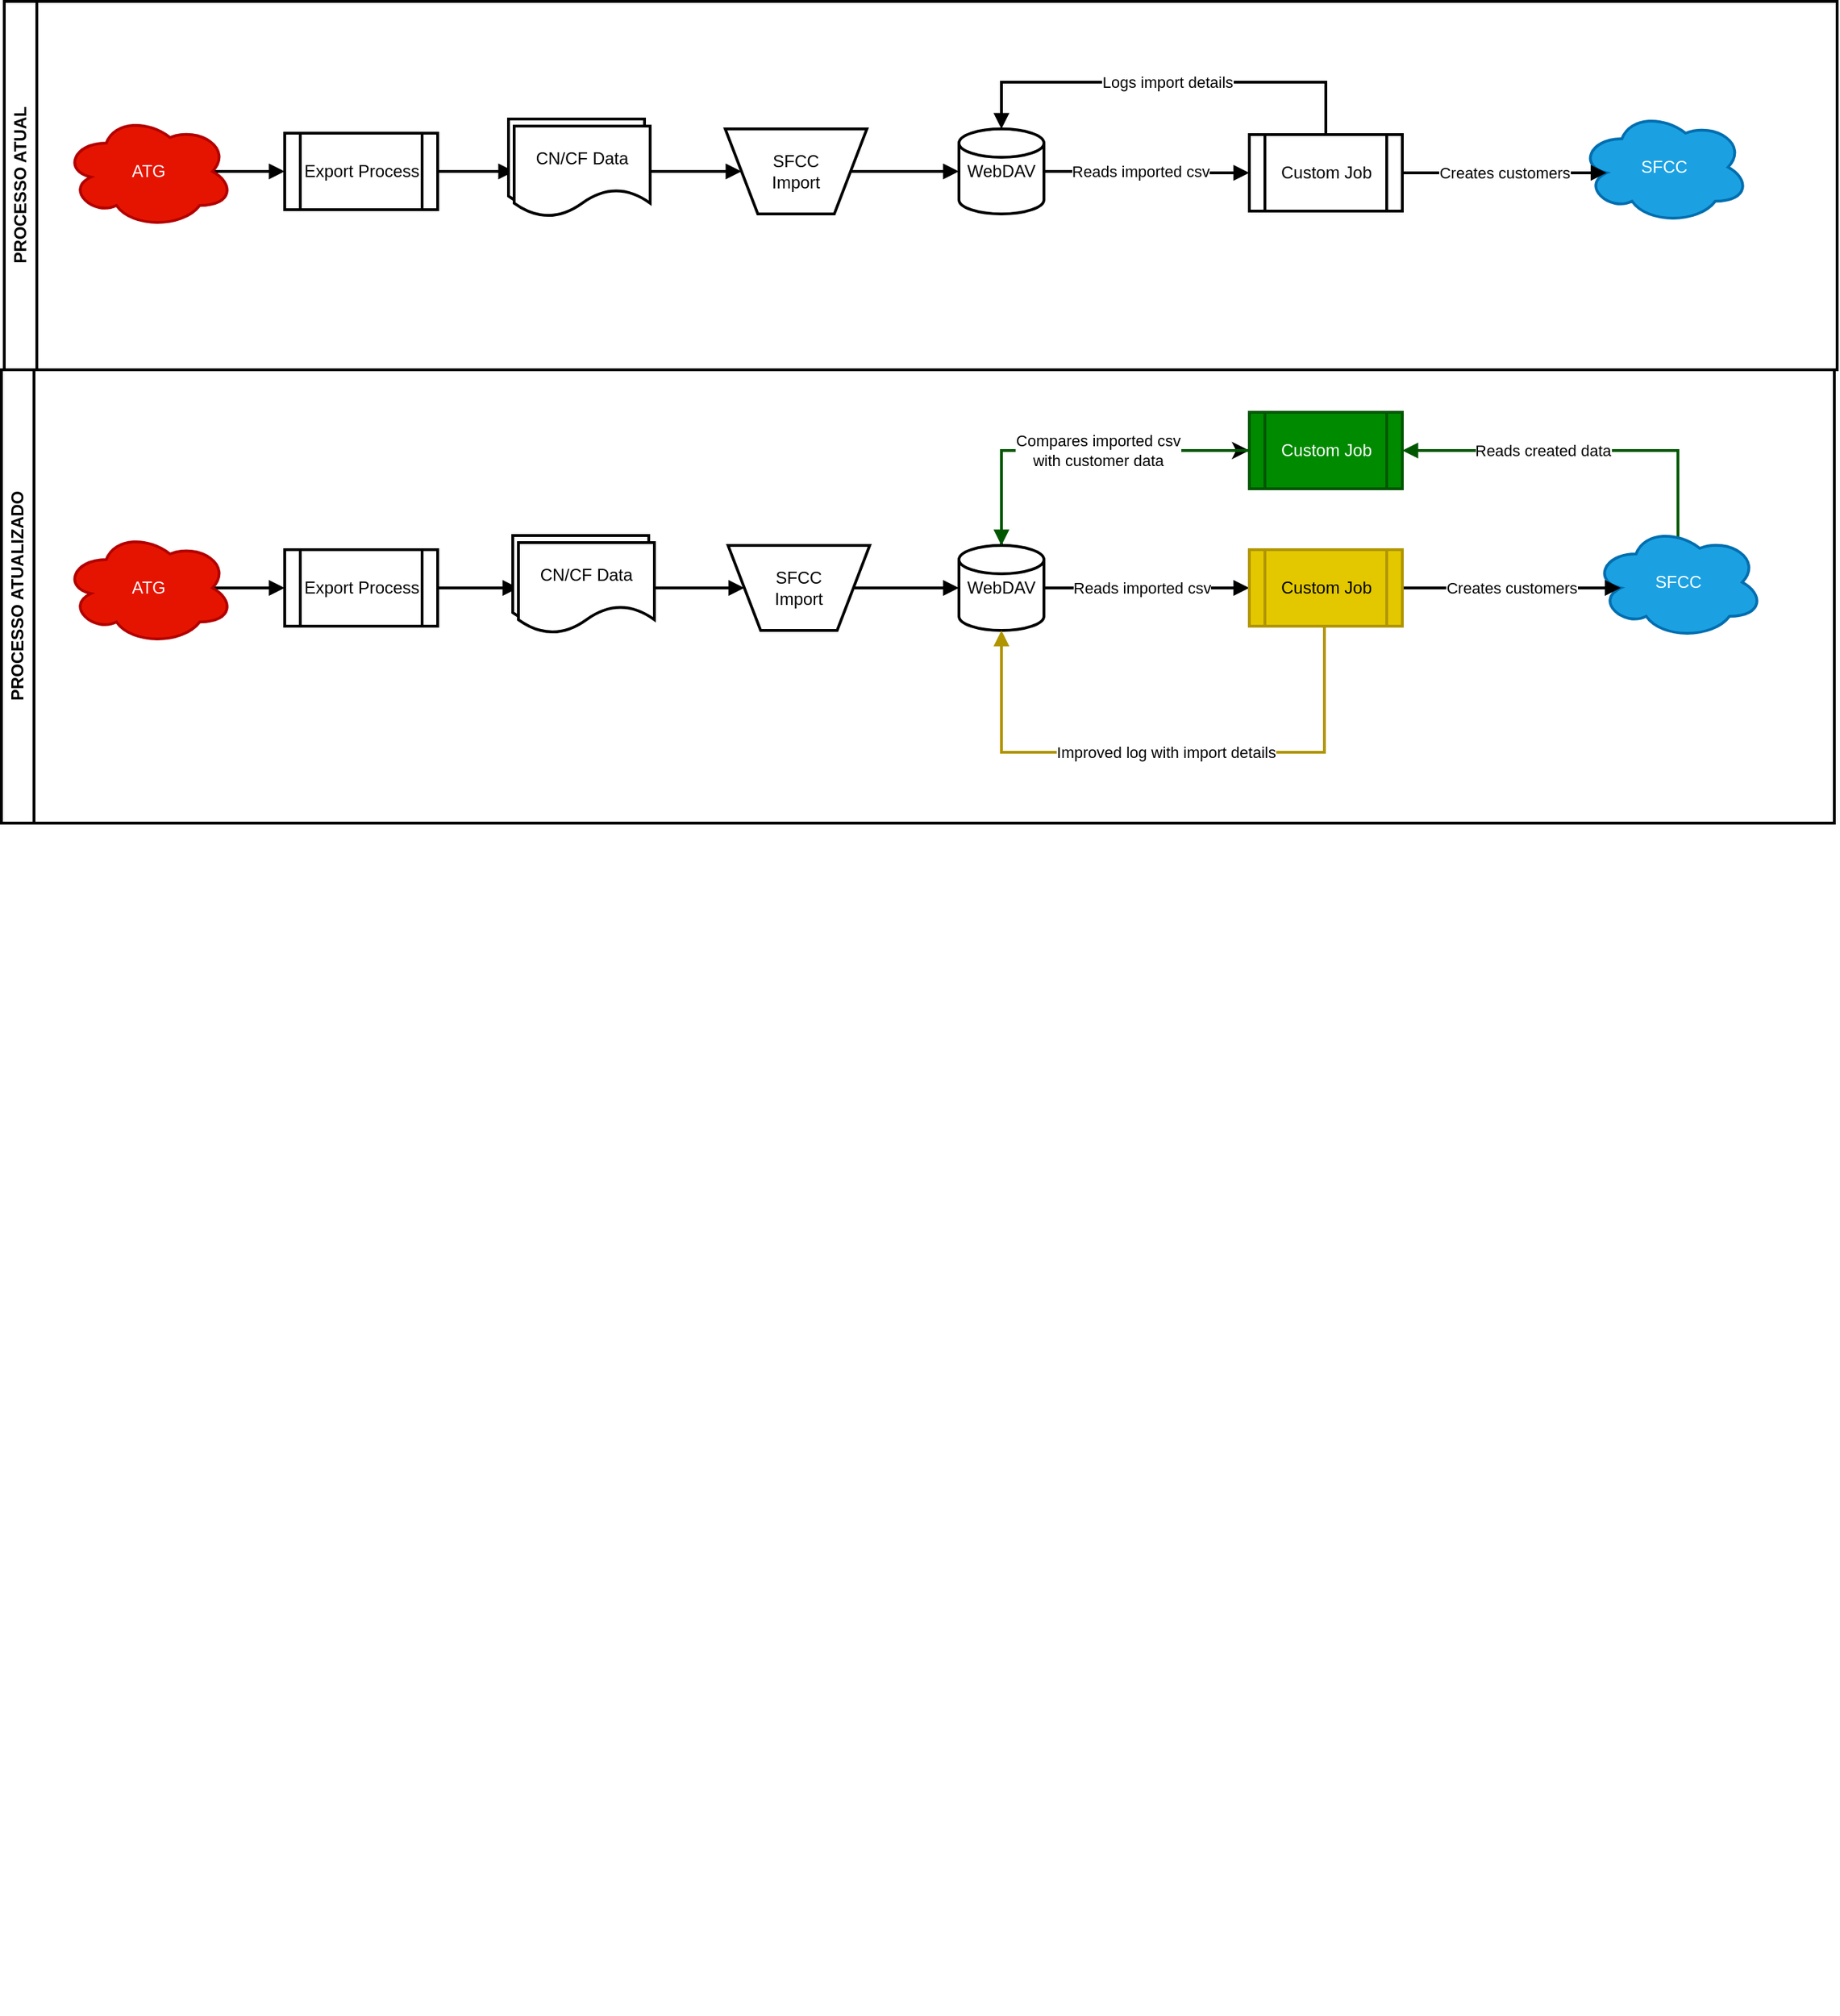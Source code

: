 <mxfile version="20.5.3" type="github">
  <diagram id="kgpKYQtTHZ0yAKxKKP6v" name="Page-1">
    <mxGraphModel dx="988" dy="1681" grid="1" gridSize="10" guides="1" tooltips="1" connect="1" arrows="1" fold="1" page="1" pageScale="1" pageWidth="850" pageHeight="1100" math="0" shadow="0">
      <root>
        <mxCell id="0" />
        <mxCell id="1" parent="0" />
        <mxCell id="ZnEC9HoCun2v_Y0EpvD7-39" style="edgeStyle=orthogonalEdgeStyle;rounded=0;orthogonalLoop=1;jettySize=auto;html=1;entryX=0;entryY=0.5;entryDx=0;entryDy=0;exitX=0.875;exitY=0.5;exitDx=0;exitDy=0;exitPerimeter=0;strokeWidth=2;endArrow=block;endFill=1;" edge="1" parent="1" source="ZnEC9HoCun2v_Y0EpvD7-30" target="ZnEC9HoCun2v_Y0EpvD7-31">
          <mxGeometry relative="1" as="geometry" />
        </mxCell>
        <mxCell id="ZnEC9HoCun2v_Y0EpvD7-30" value="ATG" style="ellipse;shape=cloud;whiteSpace=wrap;html=1;fillColor=#e51400;fontColor=#ffffff;strokeColor=#B20000;strokeWidth=2;" vertex="1" parent="1">
          <mxGeometry x="260" y="60" width="120" height="80" as="geometry" />
        </mxCell>
        <mxCell id="ZnEC9HoCun2v_Y0EpvD7-40" style="edgeStyle=orthogonalEdgeStyle;rounded=0;orthogonalLoop=1;jettySize=auto;html=1;entryX=0;entryY=0.5;entryDx=0;entryDy=0;strokeWidth=2;endArrow=block;endFill=1;" edge="1" parent="1" source="ZnEC9HoCun2v_Y0EpvD7-31" target="ZnEC9HoCun2v_Y0EpvD7-32">
          <mxGeometry relative="1" as="geometry" />
        </mxCell>
        <mxCell id="ZnEC9HoCun2v_Y0EpvD7-31" value="Export Process" style="shape=process;whiteSpace=wrap;html=1;backgroundOutline=1;strokeWidth=2;" vertex="1" parent="1">
          <mxGeometry x="416" y="73" width="108" height="54" as="geometry" />
        </mxCell>
        <mxCell id="ZnEC9HoCun2v_Y0EpvD7-112" style="edgeStyle=orthogonalEdgeStyle;rounded=0;orthogonalLoop=1;jettySize=auto;html=1;entryX=0;entryY=0.5;entryDx=0;entryDy=0;strokeWidth=2;endArrow=block;endFill=1;" edge="1" parent="1" source="ZnEC9HoCun2v_Y0EpvD7-32" target="ZnEC9HoCun2v_Y0EpvD7-108">
          <mxGeometry relative="1" as="geometry" />
        </mxCell>
        <mxCell id="ZnEC9HoCun2v_Y0EpvD7-34" value="SFCC" style="ellipse;shape=cloud;whiteSpace=wrap;html=1;fillColor=#1ba1e2;fontColor=#ffffff;strokeColor=#006EAF;strokeWidth=2;" vertex="1" parent="1">
          <mxGeometry x="1330" y="57" width="120" height="80" as="geometry" />
        </mxCell>
        <mxCell id="ZnEC9HoCun2v_Y0EpvD7-43" style="edgeStyle=orthogonalEdgeStyle;rounded=0;orthogonalLoop=1;jettySize=auto;html=1;entryX=0;entryY=0.5;entryDx=0;entryDy=0;strokeWidth=2;endArrow=block;endFill=1;" edge="1" parent="1" source="ZnEC9HoCun2v_Y0EpvD7-35" target="ZnEC9HoCun2v_Y0EpvD7-36">
          <mxGeometry relative="1" as="geometry" />
        </mxCell>
        <mxCell id="ZnEC9HoCun2v_Y0EpvD7-65" value="Reads imported csv" style="edgeLabel;html=1;align=center;verticalAlign=middle;resizable=0;points=[];" vertex="1" connectable="0" parent="ZnEC9HoCun2v_Y0EpvD7-43">
          <mxGeometry x="-0.228" relative="1" as="geometry">
            <mxPoint x="11" as="offset" />
          </mxGeometry>
        </mxCell>
        <mxCell id="ZnEC9HoCun2v_Y0EpvD7-35" value="WebDAV" style="strokeWidth=2;html=1;shape=mxgraph.flowchart.database;whiteSpace=wrap;" vertex="1" parent="1">
          <mxGeometry x="892" y="70" width="60" height="60" as="geometry" />
        </mxCell>
        <mxCell id="ZnEC9HoCun2v_Y0EpvD7-44" value="Creates customers" style="edgeStyle=orthogonalEdgeStyle;rounded=0;orthogonalLoop=1;jettySize=auto;html=1;entryX=0.16;entryY=0.55;entryDx=0;entryDy=0;entryPerimeter=0;strokeWidth=2;endArrow=block;endFill=1;" edge="1" parent="1" source="ZnEC9HoCun2v_Y0EpvD7-36" target="ZnEC9HoCun2v_Y0EpvD7-34">
          <mxGeometry relative="1" as="geometry" />
        </mxCell>
        <mxCell id="ZnEC9HoCun2v_Y0EpvD7-64" value="Logs import details" style="edgeStyle=orthogonalEdgeStyle;rounded=0;orthogonalLoop=1;jettySize=auto;html=1;entryX=0.5;entryY=0;entryDx=0;entryDy=0;entryPerimeter=0;strokeWidth=2;exitX=0.5;exitY=0;exitDx=0;exitDy=0;endArrow=block;endFill=1;" edge="1" parent="1" source="ZnEC9HoCun2v_Y0EpvD7-36" target="ZnEC9HoCun2v_Y0EpvD7-35">
          <mxGeometry relative="1" as="geometry">
            <Array as="points">
              <mxPoint x="1151" y="37" />
              <mxPoint x="922" y="37" />
            </Array>
          </mxGeometry>
        </mxCell>
        <mxCell id="ZnEC9HoCun2v_Y0EpvD7-36" value="Custom Job" style="shape=process;whiteSpace=wrap;html=1;backgroundOutline=1;strokeWidth=2;" vertex="1" parent="1">
          <mxGeometry x="1097" y="74" width="108" height="54" as="geometry" />
        </mxCell>
        <mxCell id="ZnEC9HoCun2v_Y0EpvD7-46" style="edgeStyle=orthogonalEdgeStyle;rounded=0;orthogonalLoop=1;jettySize=auto;html=1;entryX=0;entryY=0.5;entryDx=0;entryDy=0;exitX=0.875;exitY=0.5;exitDx=0;exitDy=0;exitPerimeter=0;strokeWidth=2;endArrow=block;endFill=1;" edge="1" parent="1" source="ZnEC9HoCun2v_Y0EpvD7-47" target="ZnEC9HoCun2v_Y0EpvD7-49">
          <mxGeometry relative="1" as="geometry" />
        </mxCell>
        <mxCell id="ZnEC9HoCun2v_Y0EpvD7-47" value="ATG" style="ellipse;shape=cloud;whiteSpace=wrap;html=1;fillColor=#e51400;fontColor=#ffffff;strokeColor=#B20000;strokeWidth=2;" vertex="1" parent="1">
          <mxGeometry x="260" y="354" width="120" height="80" as="geometry" />
        </mxCell>
        <mxCell id="ZnEC9HoCun2v_Y0EpvD7-48" style="edgeStyle=orthogonalEdgeStyle;rounded=0;orthogonalLoop=1;jettySize=auto;html=1;entryX=0;entryY=0.5;entryDx=0;entryDy=0;strokeWidth=2;endArrow=block;endFill=1;" edge="1" parent="1" source="ZnEC9HoCun2v_Y0EpvD7-49" target="ZnEC9HoCun2v_Y0EpvD7-51">
          <mxGeometry relative="1" as="geometry" />
        </mxCell>
        <mxCell id="ZnEC9HoCun2v_Y0EpvD7-49" value="Export Process" style="shape=process;whiteSpace=wrap;html=1;backgroundOutline=1;strokeWidth=2;" vertex="1" parent="1">
          <mxGeometry x="416" y="367" width="108" height="54" as="geometry" />
        </mxCell>
        <mxCell id="ZnEC9HoCun2v_Y0EpvD7-50" style="edgeStyle=orthogonalEdgeStyle;rounded=0;orthogonalLoop=1;jettySize=auto;html=1;entryX=0;entryY=0.5;entryDx=0;entryDy=0;strokeWidth=2;endArrow=block;endFill=1;" edge="1" parent="1" source="ZnEC9HoCun2v_Y0EpvD7-51" target="ZnEC9HoCun2v_Y0EpvD7-109">
          <mxGeometry relative="1" as="geometry">
            <mxPoint x="727" y="395" as="targetPoint" />
          </mxGeometry>
        </mxCell>
        <mxCell id="ZnEC9HoCun2v_Y0EpvD7-61" value="Reads created data" style="edgeStyle=orthogonalEdgeStyle;rounded=0;orthogonalLoop=1;jettySize=auto;html=1;entryX=1;entryY=0.5;entryDx=0;entryDy=0;strokeWidth=2;exitX=0.497;exitY=0.14;exitDx=0;exitDy=0;exitPerimeter=0;fillColor=#008a00;strokeColor=#005700;endArrow=block;endFill=1;" edge="1" parent="1" source="ZnEC9HoCun2v_Y0EpvD7-54" target="ZnEC9HoCun2v_Y0EpvD7-60">
          <mxGeometry x="0.231" relative="1" as="geometry">
            <Array as="points">
              <mxPoint x="1400" y="297" />
            </Array>
            <mxPoint as="offset" />
          </mxGeometry>
        </mxCell>
        <mxCell id="ZnEC9HoCun2v_Y0EpvD7-54" value="SFCC" style="ellipse;shape=cloud;whiteSpace=wrap;html=1;fillColor=#1ba1e2;fontColor=#ffffff;strokeColor=#006EAF;strokeWidth=2;" vertex="1" parent="1">
          <mxGeometry x="1340" y="350" width="120" height="80" as="geometry" />
        </mxCell>
        <mxCell id="ZnEC9HoCun2v_Y0EpvD7-55" value="Reads imported csv" style="edgeStyle=orthogonalEdgeStyle;rounded=0;orthogonalLoop=1;jettySize=auto;html=1;entryX=0;entryY=0.5;entryDx=0;entryDy=0;strokeWidth=2;endArrow=block;endFill=1;" edge="1" parent="1" source="ZnEC9HoCun2v_Y0EpvD7-56" target="ZnEC9HoCun2v_Y0EpvD7-58">
          <mxGeometry x="-0.049" relative="1" as="geometry">
            <mxPoint as="offset" />
          </mxGeometry>
        </mxCell>
        <mxCell id="ZnEC9HoCun2v_Y0EpvD7-63" style="edgeStyle=orthogonalEdgeStyle;rounded=0;orthogonalLoop=1;jettySize=auto;html=1;entryX=0;entryY=0.5;entryDx=0;entryDy=0;strokeWidth=2;" edge="1" parent="1" source="ZnEC9HoCun2v_Y0EpvD7-56" target="ZnEC9HoCun2v_Y0EpvD7-60">
          <mxGeometry relative="1" as="geometry">
            <Array as="points">
              <mxPoint x="922" y="297" />
            </Array>
          </mxGeometry>
        </mxCell>
        <mxCell id="ZnEC9HoCun2v_Y0EpvD7-56" value="WebDAV" style="strokeWidth=2;html=1;shape=mxgraph.flowchart.database;whiteSpace=wrap;" vertex="1" parent="1">
          <mxGeometry x="892" y="364" width="60" height="60" as="geometry" />
        </mxCell>
        <mxCell id="ZnEC9HoCun2v_Y0EpvD7-57" value="Creates customers" style="edgeStyle=orthogonalEdgeStyle;rounded=0;orthogonalLoop=1;jettySize=auto;html=1;entryX=0.16;entryY=0.55;entryDx=0;entryDy=0;entryPerimeter=0;strokeWidth=2;endArrow=block;endFill=1;" edge="1" parent="1" source="ZnEC9HoCun2v_Y0EpvD7-58" target="ZnEC9HoCun2v_Y0EpvD7-54">
          <mxGeometry relative="1" as="geometry" />
        </mxCell>
        <mxCell id="ZnEC9HoCun2v_Y0EpvD7-59" value="Improved log with import details" style="edgeStyle=orthogonalEdgeStyle;rounded=0;orthogonalLoop=1;jettySize=auto;html=1;entryX=0.5;entryY=1;entryDx=0;entryDy=0;entryPerimeter=0;strokeWidth=2;exitX=0.5;exitY=1;exitDx=0;exitDy=0;fillColor=#e3c800;strokeColor=#B09500;endArrow=block;endFill=1;" edge="1" parent="1" source="ZnEC9HoCun2v_Y0EpvD7-58" target="ZnEC9HoCun2v_Y0EpvD7-56">
          <mxGeometry relative="1" as="geometry">
            <Array as="points">
              <mxPoint x="1150" y="510" />
              <mxPoint x="922" y="510" />
            </Array>
          </mxGeometry>
        </mxCell>
        <mxCell id="ZnEC9HoCun2v_Y0EpvD7-58" value="Custom Job" style="shape=process;whiteSpace=wrap;html=1;backgroundOutline=1;strokeWidth=2;fillColor=#e3c800;fontColor=#000000;strokeColor=#B09500;" vertex="1" parent="1">
          <mxGeometry x="1097" y="367" width="108" height="54" as="geometry" />
        </mxCell>
        <mxCell id="ZnEC9HoCun2v_Y0EpvD7-62" value="Compares imported csv&lt;br&gt;with customer data" style="edgeStyle=orthogonalEdgeStyle;rounded=0;orthogonalLoop=1;jettySize=auto;html=1;entryX=0.5;entryY=0;entryDx=0;entryDy=0;entryPerimeter=0;strokeWidth=2;fillColor=#008a00;strokeColor=#005700;endArrow=block;endFill=1;" edge="1" parent="1" source="ZnEC9HoCun2v_Y0EpvD7-60" target="ZnEC9HoCun2v_Y0EpvD7-56">
          <mxGeometry x="-0.115" relative="1" as="geometry">
            <mxPoint as="offset" />
          </mxGeometry>
        </mxCell>
        <mxCell id="ZnEC9HoCun2v_Y0EpvD7-60" value="Custom Job" style="shape=process;whiteSpace=wrap;html=1;backgroundOutline=1;strokeWidth=2;fillColor=#008a00;fontColor=#ffffff;strokeColor=#005700;" vertex="1" parent="1">
          <mxGeometry x="1097" y="270" width="108" height="54" as="geometry" />
        </mxCell>
        <mxCell id="ZnEC9HoCun2v_Y0EpvD7-85" value="" style="shape=partialRectangle;connectable=0;fillColor=none;top=0;left=0;bottom=0;right=0;align=left;spacingLeft=6;fontStyle=5;overflow=hidden;strokeWidth=2;" vertex="1" parent="1">
          <mxGeometry x="430" y="1100" width="153" height="300" as="geometry">
            <mxRectangle width="153" height="300" as="alternateBounds" />
          </mxGeometry>
        </mxCell>
        <mxCell id="ZnEC9HoCun2v_Y0EpvD7-99" value="PROCESSO ATUALIZADO" style="swimlane;horizontal=0;whiteSpace=wrap;html=1;strokeWidth=2;collapsible=0;" vertex="1" parent="1">
          <mxGeometry x="216" y="240" width="1294" height="320" as="geometry" />
        </mxCell>
        <mxCell id="ZnEC9HoCun2v_Y0EpvD7-109" value="SFCC&lt;br&gt;Import" style="verticalLabelPosition=middle;verticalAlign=middle;html=1;shape=trapezoid;perimeter=trapezoidPerimeter;whiteSpace=wrap;size=0.23;arcSize=10;flipV=1;labelPosition=center;align=center;strokeWidth=2;" vertex="1" parent="ZnEC9HoCun2v_Y0EpvD7-99">
          <mxGeometry x="513" y="124" width="100" height="60" as="geometry" />
        </mxCell>
        <mxCell id="ZnEC9HoCun2v_Y0EpvD7-100" value="PROCESSO ATUAL" style="swimlane;horizontal=0;whiteSpace=wrap;html=1;strokeWidth=2;collapsible=0;" vertex="1" parent="1">
          <mxGeometry x="218" y="-20" width="1294" height="260" as="geometry" />
        </mxCell>
        <mxCell id="ZnEC9HoCun2v_Y0EpvD7-108" value="SFCC&lt;br&gt;Import" style="verticalLabelPosition=middle;verticalAlign=middle;html=1;shape=trapezoid;perimeter=trapezoidPerimeter;whiteSpace=wrap;size=0.23;arcSize=10;flipV=1;labelPosition=center;align=center;strokeWidth=2;" vertex="1" parent="ZnEC9HoCun2v_Y0EpvD7-100">
          <mxGeometry x="509" y="90" width="100" height="60" as="geometry" />
        </mxCell>
        <mxCell id="ZnEC9HoCun2v_Y0EpvD7-111" style="edgeStyle=orthogonalEdgeStyle;rounded=0;orthogonalLoop=1;jettySize=auto;html=1;entryX=0;entryY=0.5;entryDx=0;entryDy=0;entryPerimeter=0;strokeWidth=2;endArrow=block;endFill=1;" edge="1" parent="1" source="ZnEC9HoCun2v_Y0EpvD7-109" target="ZnEC9HoCun2v_Y0EpvD7-56">
          <mxGeometry relative="1" as="geometry" />
        </mxCell>
        <mxCell id="ZnEC9HoCun2v_Y0EpvD7-113" style="edgeStyle=orthogonalEdgeStyle;rounded=0;orthogonalLoop=1;jettySize=auto;html=1;entryX=0;entryY=0.5;entryDx=0;entryDy=0;entryPerimeter=0;strokeWidth=2;endArrow=block;endFill=1;" edge="1" parent="1" source="ZnEC9HoCun2v_Y0EpvD7-108" target="ZnEC9HoCun2v_Y0EpvD7-35">
          <mxGeometry relative="1" as="geometry" />
        </mxCell>
        <mxCell id="ZnEC9HoCun2v_Y0EpvD7-116" value="" style="group" vertex="1" connectable="0" parent="1">
          <mxGeometry x="577" y="357" width="100" height="69" as="geometry" />
        </mxCell>
        <mxCell id="ZnEC9HoCun2v_Y0EpvD7-115" value="CN/CF Data" style="shape=document;whiteSpace=wrap;html=1;boundedLbl=1;strokeWidth=2;" vertex="1" parent="ZnEC9HoCun2v_Y0EpvD7-116">
          <mxGeometry width="96" height="64" as="geometry" />
        </mxCell>
        <mxCell id="ZnEC9HoCun2v_Y0EpvD7-51" value="CN/CF Data" style="shape=document;whiteSpace=wrap;html=1;boundedLbl=1;strokeWidth=2;" vertex="1" parent="ZnEC9HoCun2v_Y0EpvD7-116">
          <mxGeometry x="4" y="5" width="96" height="64" as="geometry" />
        </mxCell>
        <mxCell id="ZnEC9HoCun2v_Y0EpvD7-117" value="" style="group" vertex="1" connectable="0" parent="1">
          <mxGeometry x="574" y="63" width="100" height="69" as="geometry" />
        </mxCell>
        <mxCell id="ZnEC9HoCun2v_Y0EpvD7-114" value="CN/CF Data" style="shape=document;whiteSpace=wrap;html=1;boundedLbl=1;strokeWidth=2;" vertex="1" parent="ZnEC9HoCun2v_Y0EpvD7-117">
          <mxGeometry width="96" height="64" as="geometry" />
        </mxCell>
        <mxCell id="ZnEC9HoCun2v_Y0EpvD7-32" value="CN/CF Data" style="shape=document;whiteSpace=wrap;html=1;boundedLbl=1;strokeWidth=2;" vertex="1" parent="ZnEC9HoCun2v_Y0EpvD7-117">
          <mxGeometry x="4" y="5" width="96" height="64" as="geometry" />
        </mxCell>
      </root>
    </mxGraphModel>
  </diagram>
</mxfile>
